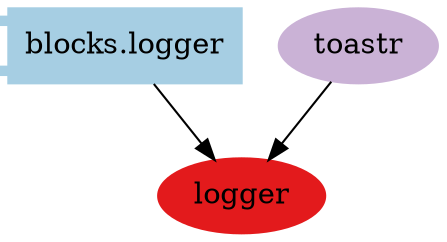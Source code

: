 digraph dependencies {
  node[shape="component",style="filled",colorscheme=paired12]


    node[shape="component"]
    "blocks.logger"[label="blocks.logger", color=1]

    


    node[shape="ellipse"]
    


    

    

    
      "logger"[label="logger", color=6]
      "blocks.logger" -> "logger"
    

    node[shape="cds"]
    

    









    node[shape="ellipse",style="filled", color=9]
    

    


    

    

    
      
        "toastr"[label="toastr"]
        "toastr" -> "logger"
      
    

    


}
